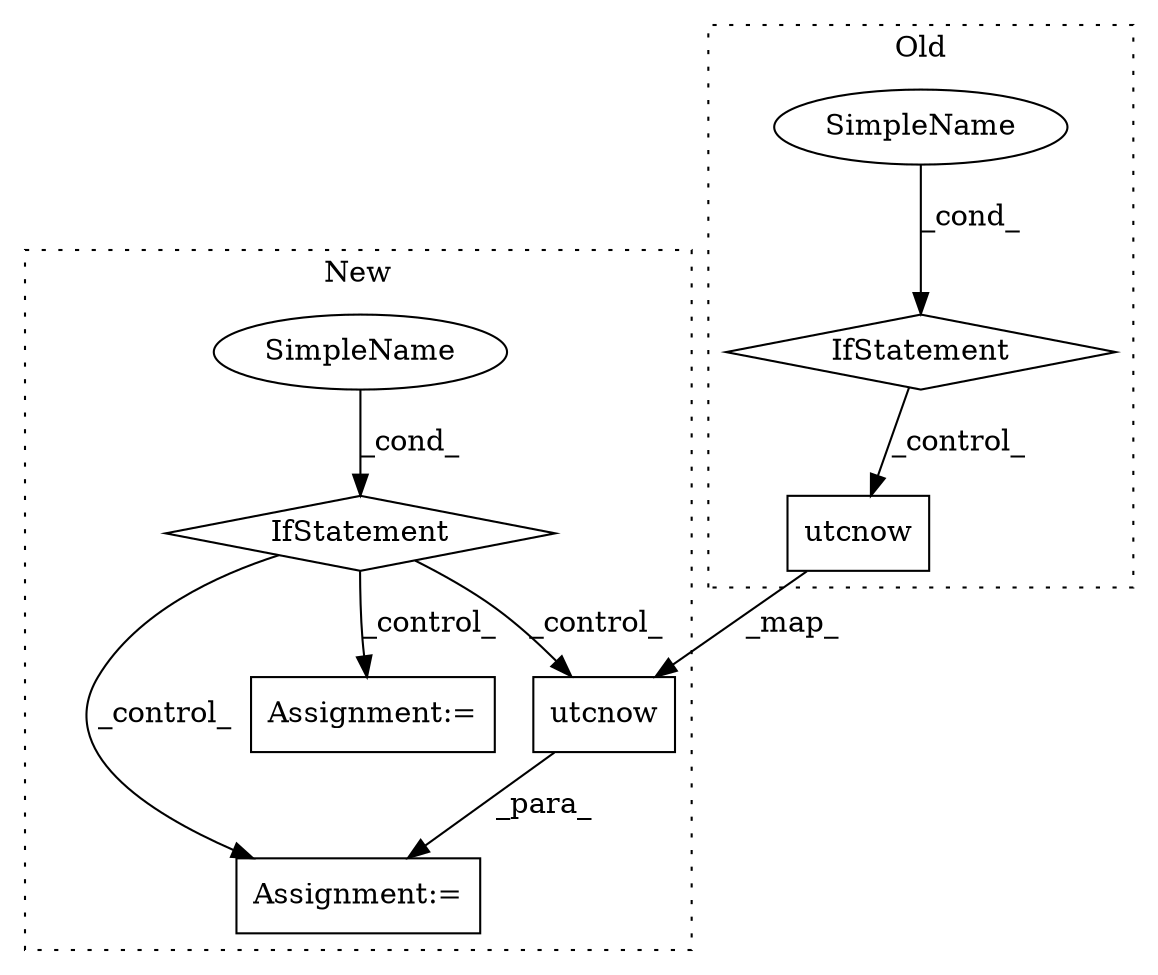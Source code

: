 digraph G {
subgraph cluster0 {
1 [label="utcnow" a="32" s="2912" l="8" shape="box"];
4 [label="IfStatement" a="25" s="2374,2436" l="4,2" shape="diamond"];
5 [label="SimpleName" a="42" s="" l="" shape="ellipse"];
label = "Old";
style="dotted";
}
subgraph cluster1 {
2 [label="utcnow" a="32" s="2678" l="8" shape="box"];
3 [label="Assignment:=" a="7" s="2655" l="1" shape="box"];
6 [label="SimpleName" a="42" s="" l="" shape="ellipse"];
7 [label="IfStatement" a="25" s="2520,2573" l="4,2" shape="diamond"];
8 [label="Assignment:=" a="7" s="2612" l="1" shape="box"];
label = "New";
style="dotted";
}
1 -> 2 [label="_map_"];
2 -> 3 [label="_para_"];
4 -> 1 [label="_control_"];
5 -> 4 [label="_cond_"];
6 -> 7 [label="_cond_"];
7 -> 8 [label="_control_"];
7 -> 3 [label="_control_"];
7 -> 2 [label="_control_"];
}